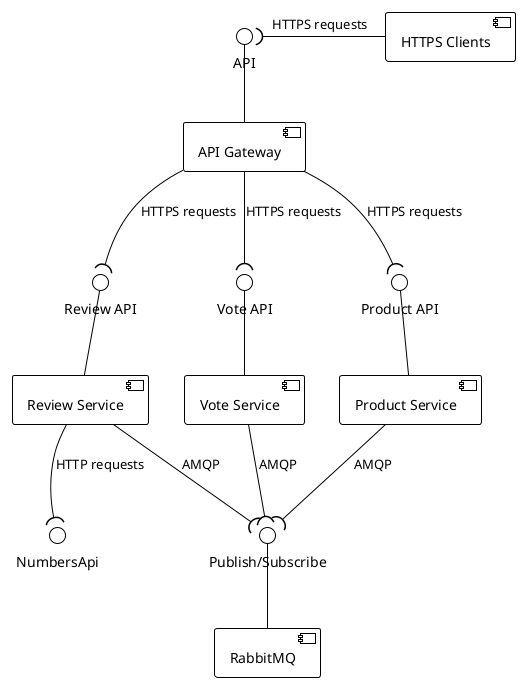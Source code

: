@startuml
!theme plain

component "HTTPS Clients" as Clients
component "API Gateway" as Gateway
component "Product Service" as ProductService
component "Review Service" as ReviewService
component "Vote Service" as VoteService
component "RabbitMQ" as Broker

Clients -left-( API : HTTPS requests
API -- Gateway

Gateway --( "Review API" : HTTPS requests
Gateway --( "Vote API" : HTTPS requests
Gateway --( "Product API" : HTTPS requests

"NumbersApi" )-up- ReviewService : HTTP requests

"Review API" -- ReviewService
"Product API" -- ProductService
"Vote API" -- VoteService

ReviewService --( "Publish/Subscribe" : AMQP
ProductService --( "Publish/Subscribe" : AMQP
VoteService --( "Publish/Subscribe" : AMQP

"Publish/Subscribe" -- Broker
@enduml
